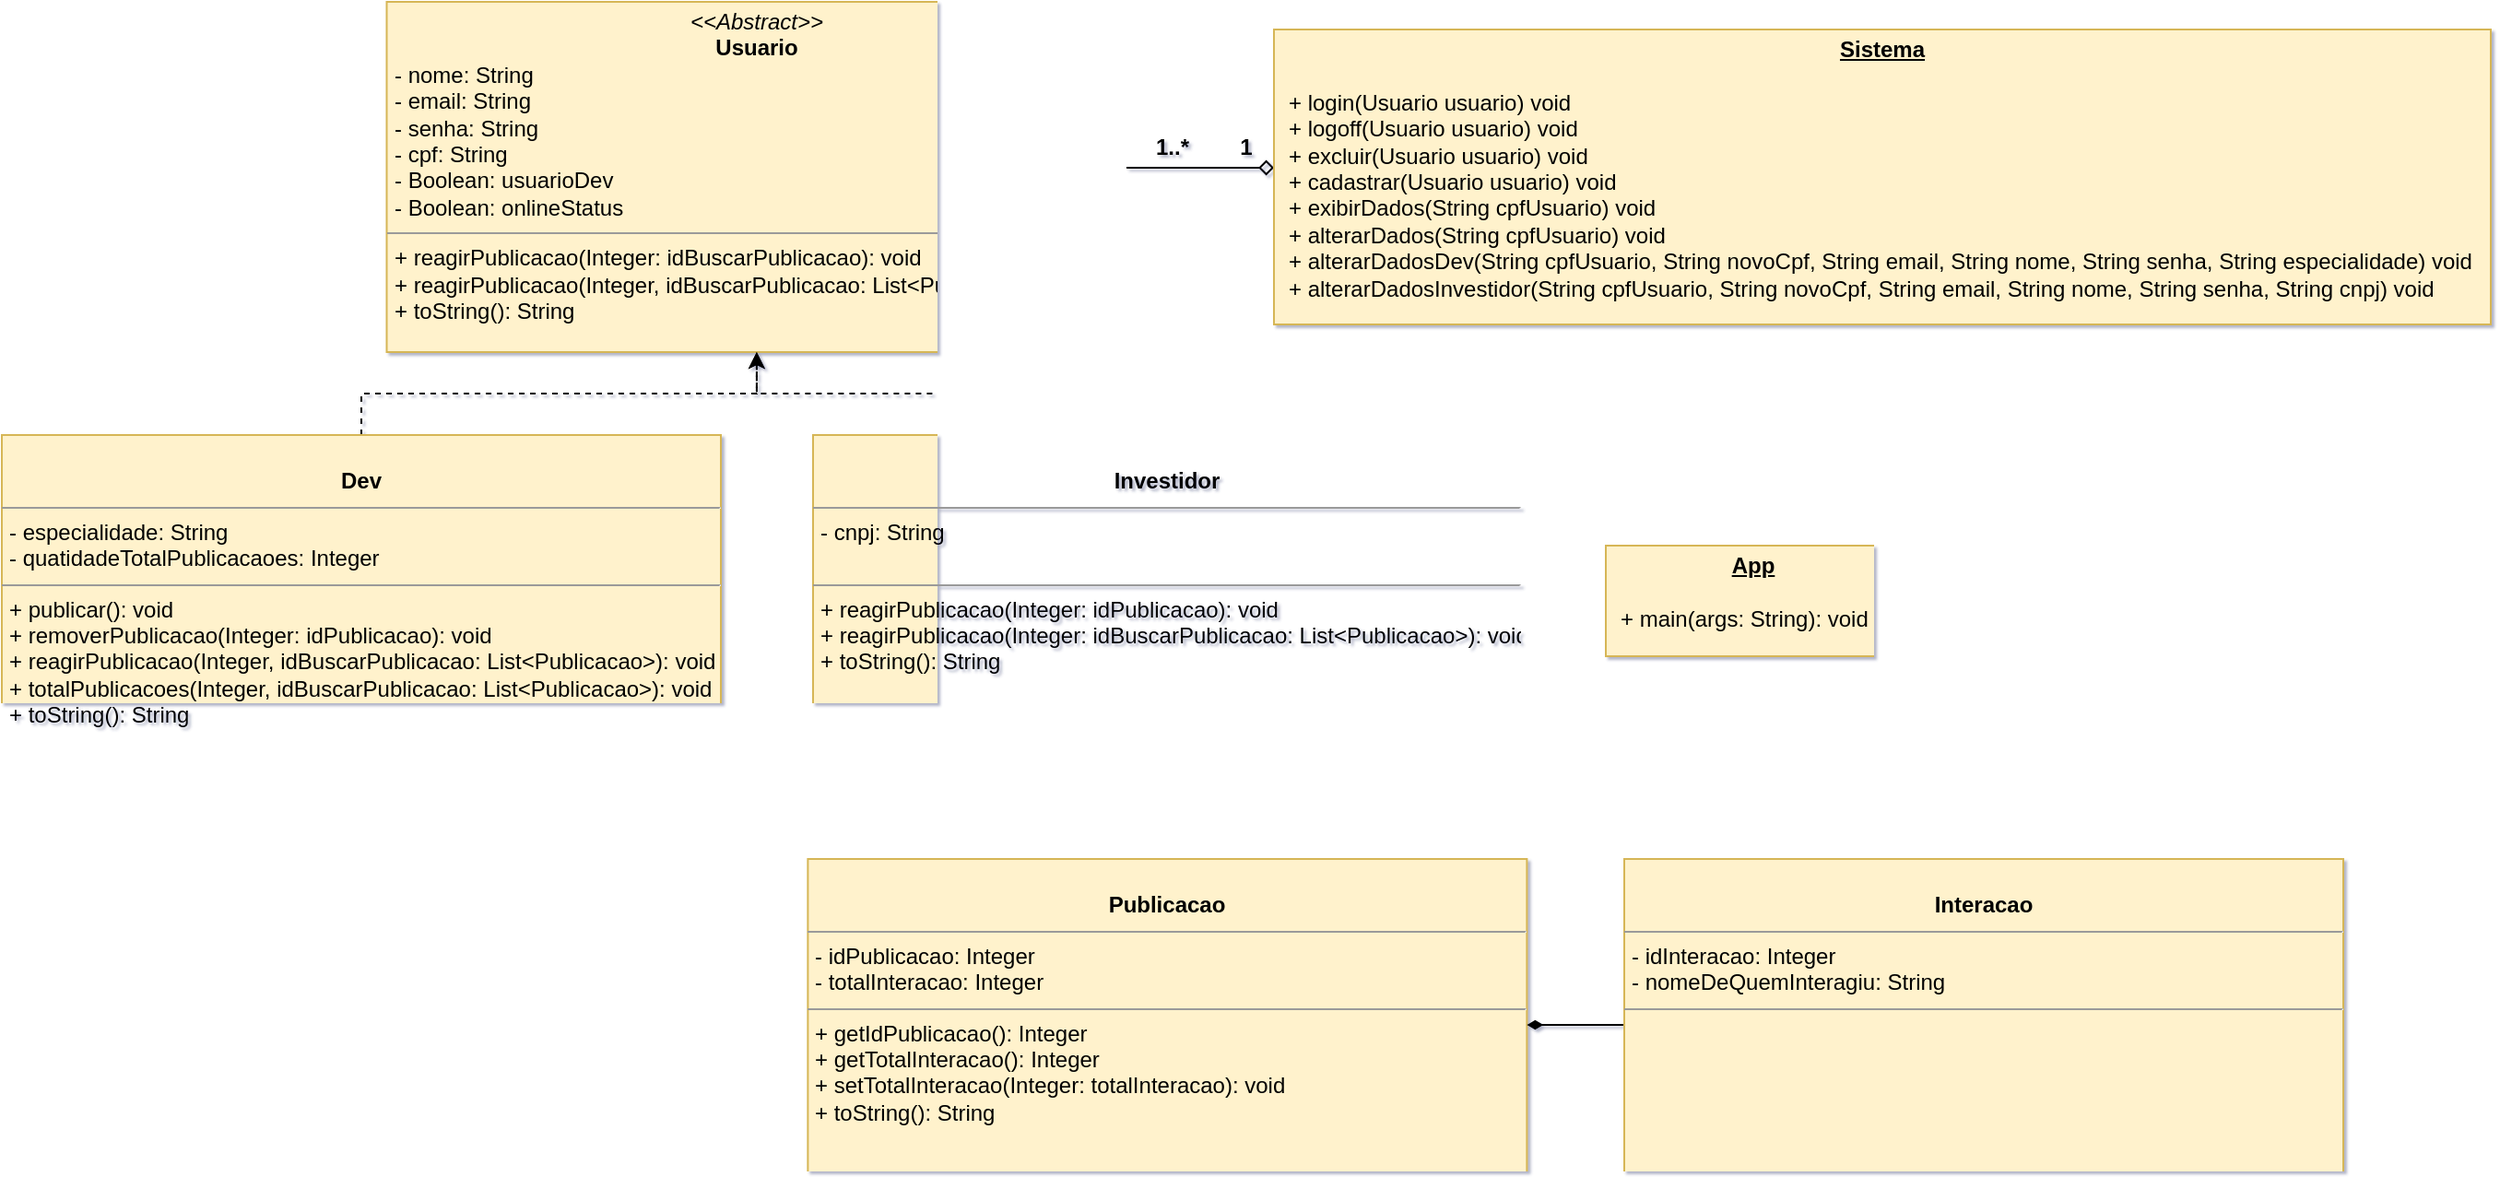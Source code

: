 <mxfile version="15.1.0" type="device"><diagram name="Page-1" id="c4acf3e9-155e-7222-9cf6-157b1a14988f"><mxGraphModel dx="1483" dy="756" grid="1" gridSize="10" guides="1" tooltips="1" connect="1" arrows="1" fold="1" page="1" pageScale="1" pageWidth="850" pageHeight="1100" background="#ffffff" math="0" shadow="1"><root><mxCell id="0"/><mxCell id="1" parent="0"/><mxCell id="5d2195bd80daf111-18" value="&lt;p style=&quot;margin: 0px ; margin-top: 4px ; text-align: center&quot;&gt;&lt;i&gt;&amp;lt;&amp;lt;Abstract&amp;gt;&amp;gt;&lt;/i&gt;&lt;br&gt;&lt;b&gt;Usuario&lt;/b&gt;&lt;br&gt;&lt;/p&gt;&lt;p style=&quot;margin: 0px ; margin-left: 4px&quot;&gt;- nome: String&lt;br&gt;- email: String&lt;/p&gt;&lt;p style=&quot;margin: 0px ; margin-left: 4px&quot;&gt;- senha: String&lt;/p&gt;&lt;p style=&quot;margin: 0px ; margin-left: 4px&quot;&gt;- cpf: String&lt;/p&gt;&lt;p style=&quot;margin: 0px ; margin-left: 4px&quot;&gt;- Boolean: usuarioDev&lt;/p&gt;&lt;p style=&quot;margin: 0px ; margin-left: 4px&quot;&gt;- Boolean: onlineStatus&lt;/p&gt;&lt;hr size=&quot;1&quot;&gt;&lt;p style=&quot;margin: 0px ; margin-left: 4px&quot;&gt;+ reagirPublicacao(Integer: idBuscarPublicacao): void&lt;br&gt;+ reagirPublicacao(Integer, idBuscarPublicacao: List&amp;lt;Publicacao&amp;gt;): void&lt;/p&gt;&lt;p style=&quot;margin: 0px ; margin-left: 4px&quot;&gt;+ toString(): String&lt;br&gt;&lt;/p&gt;" style="verticalAlign=top;align=left;overflow=fill;fontSize=12;fontFamily=Helvetica;html=1;rounded=0;shadow=0;comic=0;labelBackgroundColor=none;strokeWidth=1;fillColor=#fff2cc;strokeColor=#d6b656;" parent="1" vertex="1"><mxGeometry x="438.75" y="55" width="401.25" height="190" as="geometry"/></mxCell><mxCell id="9eO0pGr-DbLJtxpfX7h4-2" value="" style="edgeStyle=orthogonalEdgeStyle;rounded=0;orthogonalLoop=1;jettySize=auto;html=1;dashed=1;" parent="1" source="5d2195bd80daf111-19" target="5d2195bd80daf111-18" edge="1"><mxGeometry relative="1" as="geometry"/></mxCell><mxCell id="tlMoFsO5a02uMY5TmcCi-8" style="edgeStyle=orthogonalEdgeStyle;rounded=0;orthogonalLoop=1;jettySize=auto;html=1;endArrow=diamondThin;endFill=1;entryX=0.558;entryY=1.02;entryDx=0;entryDy=0;entryPerimeter=0;exitX=0;exitY=0.5;exitDx=0;exitDy=0;" edge="1" parent="1" source="9eO0pGr-DbLJtxpfX7h4-4" target="5d2195bd80daf111-19"><mxGeometry relative="1" as="geometry"><Array as="points"><mxPoint x="448" y="590"/></Array></mxGeometry></mxCell><mxCell id="5d2195bd80daf111-19" value="&lt;p style=&quot;margin: 0px ; margin-top: 4px ; text-align: center&quot;&gt;&lt;br&gt;&lt;b&gt;Dev&lt;/b&gt;&lt;/p&gt;&lt;hr size=&quot;1&quot;&gt;&lt;p style=&quot;margin: 0px ; margin-left: 4px&quot;&gt;- especialidade: String&lt;/p&gt;&lt;p style=&quot;margin: 0px ; margin-left: 4px&quot;&gt;- quatidadeTotalPublicacaoes: Integer&lt;/p&gt;&lt;hr size=&quot;1&quot;&gt;&lt;p style=&quot;margin: 0px ; margin-left: 4px&quot;&gt;+ publicar(): void&lt;br&gt;+ removerPublicacao(Integer: idPublicacao): void&lt;/p&gt;&lt;p style=&quot;margin: 0px ; margin-left: 4px&quot;&gt;+ reagirPublicacao(Integer, idBuscarPublicacao: List&amp;lt;Publicacao&amp;gt;): void&lt;br&gt;&lt;/p&gt;&lt;p style=&quot;margin: 0px ; margin-left: 4px&quot;&gt;+ totalPublicacoes(Integer, idBuscarPublicacao: List&amp;lt;Publicacao&amp;gt;): void&lt;br&gt;&lt;/p&gt;&lt;p style=&quot;margin: 0px ; margin-left: 4px&quot;&gt;+ toString(): String&lt;br&gt;&lt;/p&gt;&lt;p style=&quot;margin: 0px ; margin-left: 4px&quot;&gt;&lt;br&gt;&lt;/p&gt;" style="verticalAlign=top;align=left;overflow=fill;fontSize=12;fontFamily=Helvetica;html=1;rounded=0;shadow=0;comic=0;labelBackgroundColor=none;strokeWidth=1;fillColor=#fff2cc;strokeColor=#d6b656;" parent="1" vertex="1"><mxGeometry x="230" y="290" width="390" height="180" as="geometry"/></mxCell><mxCell id="9eO0pGr-DbLJtxpfX7h4-3" value="" style="edgeStyle=orthogonalEdgeStyle;rounded=0;orthogonalLoop=1;jettySize=auto;html=1;dashed=1;" parent="1" source="9eO0pGr-DbLJtxpfX7h4-1" target="5d2195bd80daf111-18" edge="1"><mxGeometry relative="1" as="geometry"/></mxCell><mxCell id="tlMoFsO5a02uMY5TmcCi-7" value="" style="edgeStyle=orthogonalEdgeStyle;rounded=0;orthogonalLoop=1;jettySize=auto;html=1;endArrow=none;endFill=0;" edge="1" parent="1" source="9eO0pGr-DbLJtxpfX7h4-1" target="9eO0pGr-DbLJtxpfX7h4-4"><mxGeometry relative="1" as="geometry"/></mxCell><mxCell id="9eO0pGr-DbLJtxpfX7h4-1" value="&lt;p style=&quot;margin: 0px ; margin-top: 4px ; text-align: center&quot;&gt;&lt;br&gt;&lt;b&gt;Investidor&lt;/b&gt;&lt;/p&gt;&lt;hr size=&quot;1&quot;&gt;&lt;p style=&quot;margin: 0px ; margin-left: 4px&quot;&gt;- cnpj: String&lt;/p&gt;&lt;p style=&quot;margin: 0px ; margin-left: 4px&quot;&gt;&lt;br&gt;&lt;/p&gt;&lt;hr size=&quot;1&quot;&gt;&lt;p style=&quot;margin: 0px ; margin-left: 4px&quot;&gt;+ reagirPublicacao(Integer: idPublicacao): void&lt;br&gt;&lt;/p&gt;&lt;p style=&quot;margin: 0px ; margin-left: 4px&quot;&gt;+ reagirPublicacao(Integer: idBuscarPublicacao: List&amp;lt;Publicacao&amp;gt;): void&lt;br&gt;&lt;/p&gt;&lt;p style=&quot;margin: 0px ; margin-left: 4px&quot;&gt;+ toString(): String&lt;br&gt;&lt;/p&gt;&lt;p style=&quot;margin: 0px ; margin-left: 4px&quot;&gt;&lt;br&gt;&lt;/p&gt;" style="verticalAlign=top;align=left;overflow=fill;fontSize=12;fontFamily=Helvetica;html=1;rounded=0;shadow=0;comic=0;labelBackgroundColor=none;strokeWidth=1;fillColor=#fff2cc;strokeColor=#d6b656;" parent="1" vertex="1"><mxGeometry x="670" y="290" width="384.38" height="180" as="geometry"/></mxCell><mxCell id="9eO0pGr-DbLJtxpfX7h4-4" value="&lt;p style=&quot;margin: 0px ; margin-top: 4px ; text-align: center&quot;&gt;&lt;br&gt;&lt;b&gt;Publicacao&lt;/b&gt;&lt;/p&gt;&lt;hr size=&quot;1&quot;&gt;&lt;p style=&quot;margin: 0px ; margin-left: 4px&quot;&gt;- idPublicacao: Integer&lt;/p&gt;&lt;p style=&quot;margin: 0px ; margin-left: 4px&quot;&gt;- totalInteracao: Integer&lt;/p&gt;&lt;hr size=&quot;1&quot;&gt;&lt;p style=&quot;margin: 0px ; margin-left: 4px&quot;&gt;+ getIdPublicacao(): Integer&lt;br&gt;+ getTotalInteracao(): Integer&lt;/p&gt;&lt;p style=&quot;margin: 0px ; margin-left: 4px&quot;&gt;+ setTotalInteracao(Integer: totalInteracao): void&lt;br&gt;&lt;/p&gt;&lt;p style=&quot;margin: 0px ; margin-left: 4px&quot;&gt;+ toString(): String&lt;br&gt;&lt;/p&gt;&lt;p style=&quot;margin: 0px ; margin-left: 4px&quot;&gt;&lt;br&gt;&lt;/p&gt;" style="verticalAlign=top;align=left;overflow=fill;fontSize=12;fontFamily=Helvetica;html=1;rounded=0;shadow=0;comic=0;labelBackgroundColor=none;strokeWidth=1;fillColor=#fff2cc;strokeColor=#d6b656;" parent="1" vertex="1"><mxGeometry x="667.19" y="520" width="390" height="180" as="geometry"/></mxCell><mxCell id="9eO0pGr-DbLJtxpfX7h4-7" value="" style="edgeStyle=orthogonalEdgeStyle;rounded=0;orthogonalLoop=1;jettySize=auto;html=1;endArrow=diamondThin;endFill=1;" parent="1" source="9eO0pGr-DbLJtxpfX7h4-6" target="9eO0pGr-DbLJtxpfX7h4-4" edge="1"><mxGeometry relative="1" as="geometry"/></mxCell><mxCell id="9eO0pGr-DbLJtxpfX7h4-6" value="&lt;p style=&quot;margin: 0px ; margin-top: 4px ; text-align: center&quot;&gt;&lt;br&gt;&lt;b&gt;Interacao&lt;/b&gt;&lt;/p&gt;&lt;hr size=&quot;1&quot;&gt;&lt;p style=&quot;margin: 0px ; margin-left: 4px&quot;&gt;- idInteracao: Integer&lt;/p&gt;&lt;p style=&quot;margin: 0px ; margin-left: 4px&quot;&gt;- nomeDeQuemInteragiu: String&lt;/p&gt;&lt;hr size=&quot;1&quot;&gt;&lt;p style=&quot;margin: 0px ; margin-left: 4px&quot;&gt;&lt;br&gt;&lt;/p&gt;&lt;p style=&quot;margin: 0px ; margin-left: 4px&quot;&gt;&lt;br&gt;&lt;/p&gt;" style="verticalAlign=top;align=left;overflow=fill;fontSize=12;fontFamily=Helvetica;html=1;rounded=0;shadow=0;comic=0;labelBackgroundColor=none;strokeWidth=1;fillColor=#fff2cc;strokeColor=#d6b656;" parent="1" vertex="1"><mxGeometry x="1110" y="520" width="390" height="180" as="geometry"/></mxCell><mxCell id="9eO0pGr-DbLJtxpfX7h4-11" value="" style="edgeStyle=orthogonalEdgeStyle;rounded=0;orthogonalLoop=1;jettySize=auto;html=1;startArrow=diamond;startFill=0;endArrow=none;endFill=0;shadow=0;" parent="1" target="5d2195bd80daf111-18" edge="1"><mxGeometry relative="1" as="geometry"><mxPoint x="920" y="145" as="sourcePoint"/><Array as="points"><mxPoint x="870" y="145"/><mxPoint x="870" y="145"/></Array></mxGeometry></mxCell><mxCell id="9eO0pGr-DbLJtxpfX7h4-16" value="&lt;p style=&quot;margin: 0px ; margin-top: 4px ; text-align: center ; text-decoration: underline&quot;&gt;&lt;b&gt;Sistema&lt;/b&gt;&lt;/p&gt;&lt;p style=&quot;margin: 0px ; margin-left: 8px&quot;&gt;&lt;br&gt;&lt;/p&gt;&lt;p style=&quot;margin: 0px ; margin-left: 8px&quot;&gt;+ login(Usuario usuario) void&lt;br&gt;+ logoff(Usuario usuario) void&lt;br&gt;+ excluir(Usuario usuario) void&lt;br&gt;&lt;/p&gt;&lt;p style=&quot;margin: 0px ; margin-left: 8px&quot;&gt;+ cadastrar(Usuario usuario) void&lt;br&gt;&lt;/p&gt;&lt;p style=&quot;margin: 0px ; margin-left: 8px&quot;&gt;+ exibirDados(String cpfUsuario) void&lt;/p&gt;&lt;p style=&quot;margin: 0px ; margin-left: 8px&quot;&gt;+ alterarDados(String cpfUsuario) void&lt;br&gt;&lt;/p&gt;&lt;p style=&quot;margin: 0px ; margin-left: 8px&quot;&gt;+ alterarDadosDev(String cpfUsuario, String novoCpf, String email, String nome, String senha, String especialidade) void&lt;br&gt;&lt;/p&gt;&lt;p style=&quot;margin: 0px 0px 0px 8px&quot;&gt;+ alterarDadosInvestidor(String cpfUsuario, String novoCpf, String email, String nome, String senha, String cnpj) void&lt;br&gt;&lt;/p&gt;&lt;p style=&quot;margin: 0px 0px 0px 8px&quot;&gt;&lt;br&gt;&lt;/p&gt;" style="verticalAlign=top;align=left;overflow=fill;fontSize=12;fontFamily=Helvetica;html=1;fillColor=#fff2cc;strokeColor=#d6b656;" parent="1" vertex="1"><mxGeometry x="920" y="70" width="660" height="160" as="geometry"/></mxCell><mxCell id="9eO0pGr-DbLJtxpfX7h4-18" value="&lt;p style=&quot;margin: 0px ; margin-top: 4px ; text-align: center ; text-decoration: underline&quot;&gt;&lt;b&gt;App&lt;/b&gt;&lt;/p&gt;&lt;p style=&quot;margin: 0px ; margin-left: 8px&quot;&gt;&lt;br&gt;&lt;/p&gt;&lt;p style=&quot;margin: 0px ; margin-left: 8px&quot;&gt;+ main(args: String): void&lt;/p&gt;&lt;p style=&quot;margin: 0px 0px 0px 8px&quot;&gt;&lt;br&gt;&lt;/p&gt;" style="verticalAlign=top;align=left;overflow=fill;fontSize=12;fontFamily=Helvetica;html=1;fillColor=#fff2cc;strokeColor=#d6b656;" parent="1" vertex="1"><mxGeometry x="1100" y="350" width="160" height="60" as="geometry"/></mxCell><mxCell id="9eO0pGr-DbLJtxpfX7h4-19" value="1" style="text;align=center;fontStyle=1;verticalAlign=middle;spacingLeft=3;spacingRight=3;strokeColor=none;rotatable=0;points=[[0,0.5],[1,0.5]];portConstraint=eastwest;" parent="1" vertex="1"><mxGeometry x="870" y="120" width="70" height="26" as="geometry"/></mxCell><mxCell id="9eO0pGr-DbLJtxpfX7h4-22" value="1..*" style="text;align=center;fontStyle=1;verticalAlign=middle;spacingLeft=3;spacingRight=3;strokeColor=none;rotatable=0;points=[[0,0.5],[1,0.5]];portConstraint=eastwest;" parent="1" vertex="1"><mxGeometry x="830" y="120" width="70" height="26" as="geometry"/></mxCell></root></mxGraphModel></diagram></mxfile>
